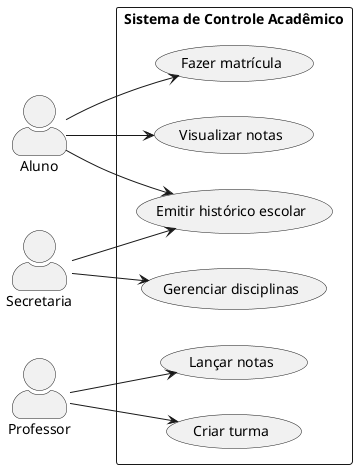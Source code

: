 @startuml casos-de-uso
skinparam actorStyle awesome
left to right direction

actor "Aluno" as Al
actor "Professor" as Pr
actor "Secretaria" as Se

rectangle "Sistema de Controle Acadêmico" {
    usecase "Fazer matrícula" as UC1
    usecase "Visualizar notas" as UC2
    usecase "Lançar notas" as UC3
    usecase "Criar turma" as UC4
    usecase "Gerenciar disciplinas" as UC5
    usecase "Emitir histórico escolar" as UC6
}

Al --> UC1
Al --> UC2
Al --> UC6

Pr --> UC3
Pr --> UC4

Se --> UC5
Se --> UC6
@enduml
